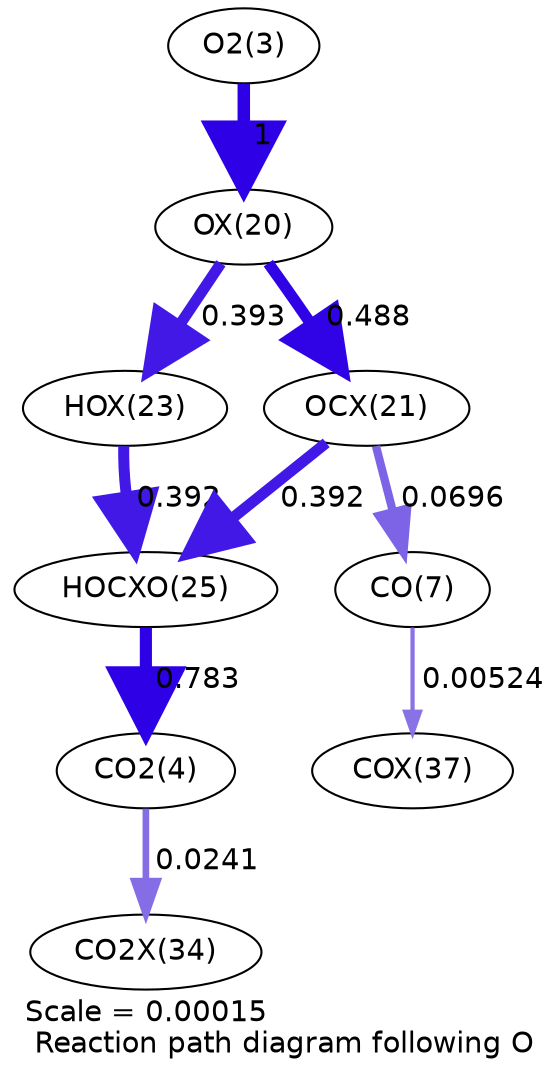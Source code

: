 digraph reaction_paths {
center=1;
s5 -> s30[fontname="Helvetica", penwidth=6, arrowsize=3, color="0.7, 1.5, 0.9"
, label=" 1"];
s30 -> s33[fontname="Helvetica", penwidth=5.3, arrowsize=2.65, color="0.7, 0.893, 0.9"
, label=" 0.393"];
s30 -> s31[fontname="Helvetica", penwidth=5.46, arrowsize=2.73, color="0.7, 0.988, 0.9"
, label=" 0.488"];
s33 -> s35[fontname="Helvetica", penwidth=5.29, arrowsize=2.65, color="0.7, 0.892, 0.9"
, label=" 0.392"];
s31 -> s9[fontname="Helvetica", penwidth=3.99, arrowsize=1.99, color="0.7, 0.57, 0.9"
, label=" 0.0696"];
s9 -> s42[fontname="Helvetica", penwidth=2.04, arrowsize=1.02, color="0.7, 0.505, 0.9"
, label=" 0.00524"];
s31 -> s35[fontname="Helvetica", penwidth=5.29, arrowsize=2.65, color="0.7, 0.892, 0.9"
, label=" 0.392"];
s35 -> s6[fontname="Helvetica", penwidth=5.82, arrowsize=2.91, color="0.7, 1.28, 0.9"
, label=" 0.783"];
s6 -> s39[fontname="Helvetica", penwidth=3.19, arrowsize=1.59, color="0.7, 0.524, 0.9"
, label=" 0.0241"];
s5 [ fontname="Helvetica", label="O2(3)"];
s6 [ fontname="Helvetica", label="CO2(4)"];
s9 [ fontname="Helvetica", label="CO(7)"];
s30 [ fontname="Helvetica", label="OX(20)"];
s31 [ fontname="Helvetica", label="OCX(21)"];
s33 [ fontname="Helvetica", label="HOX(23)"];
s35 [ fontname="Helvetica", label="HOCXO(25)"];
s39 [ fontname="Helvetica", label="CO2X(34)"];
s42 [ fontname="Helvetica", label="COX(37)"];
 label = "Scale = 0.00015\l Reaction path diagram following O";
 fontname = "Helvetica";
}
